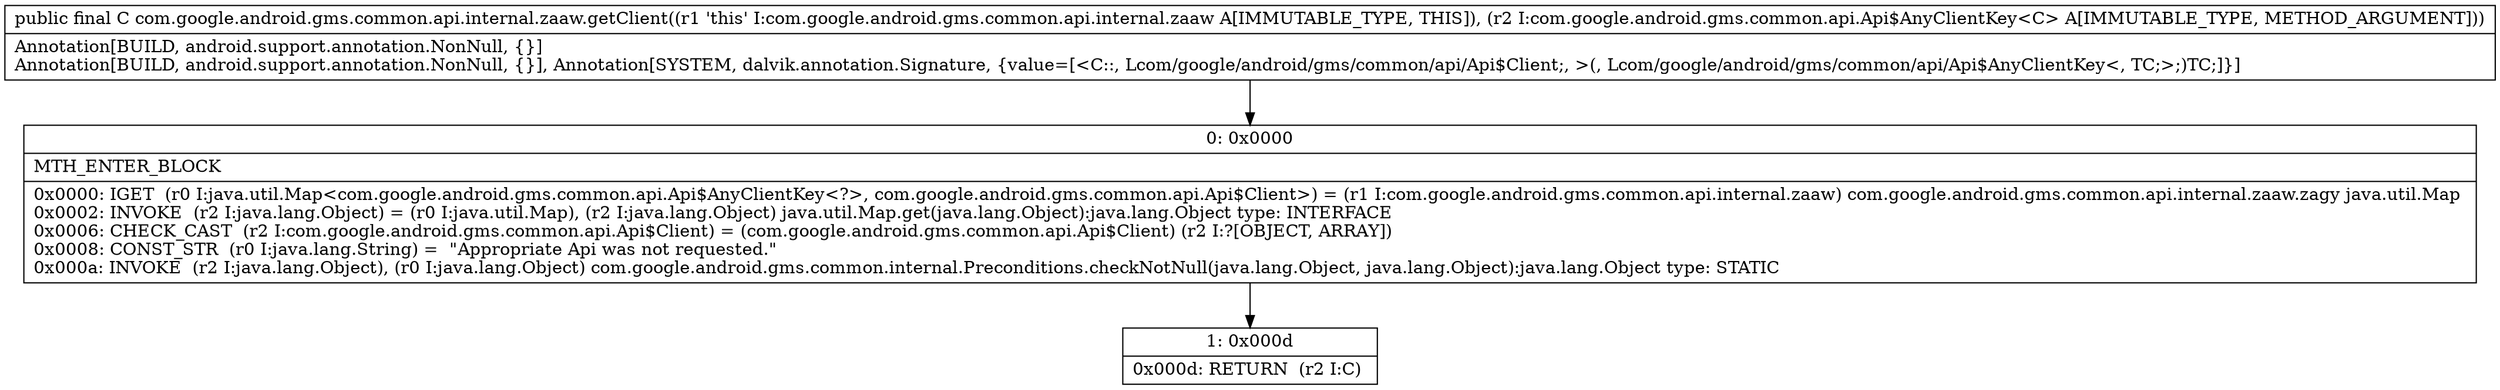 digraph "CFG forcom.google.android.gms.common.api.internal.zaaw.getClient(Lcom\/google\/android\/gms\/common\/api\/Api$AnyClientKey;)Lcom\/google\/android\/gms\/common\/api\/Api$Client;" {
Node_0 [shape=record,label="{0\:\ 0x0000|MTH_ENTER_BLOCK\l|0x0000: IGET  (r0 I:java.util.Map\<com.google.android.gms.common.api.Api$AnyClientKey\<?\>, com.google.android.gms.common.api.Api$Client\>) = (r1 I:com.google.android.gms.common.api.internal.zaaw) com.google.android.gms.common.api.internal.zaaw.zagy java.util.Map \l0x0002: INVOKE  (r2 I:java.lang.Object) = (r0 I:java.util.Map), (r2 I:java.lang.Object) java.util.Map.get(java.lang.Object):java.lang.Object type: INTERFACE \l0x0006: CHECK_CAST  (r2 I:com.google.android.gms.common.api.Api$Client) = (com.google.android.gms.common.api.Api$Client) (r2 I:?[OBJECT, ARRAY]) \l0x0008: CONST_STR  (r0 I:java.lang.String) =  \"Appropriate Api was not requested.\" \l0x000a: INVOKE  (r2 I:java.lang.Object), (r0 I:java.lang.Object) com.google.android.gms.common.internal.Preconditions.checkNotNull(java.lang.Object, java.lang.Object):java.lang.Object type: STATIC \l}"];
Node_1 [shape=record,label="{1\:\ 0x000d|0x000d: RETURN  (r2 I:C) \l}"];
MethodNode[shape=record,label="{public final C com.google.android.gms.common.api.internal.zaaw.getClient((r1 'this' I:com.google.android.gms.common.api.internal.zaaw A[IMMUTABLE_TYPE, THIS]), (r2 I:com.google.android.gms.common.api.Api$AnyClientKey\<C\> A[IMMUTABLE_TYPE, METHOD_ARGUMENT]))  | Annotation[BUILD, android.support.annotation.NonNull, \{\}]\lAnnotation[BUILD, android.support.annotation.NonNull, \{\}], Annotation[SYSTEM, dalvik.annotation.Signature, \{value=[\<C::, Lcom\/google\/android\/gms\/common\/api\/Api$Client;, \>(, Lcom\/google\/android\/gms\/common\/api\/Api$AnyClientKey\<, TC;\>;)TC;]\}]\l}"];
MethodNode -> Node_0;
Node_0 -> Node_1;
}

